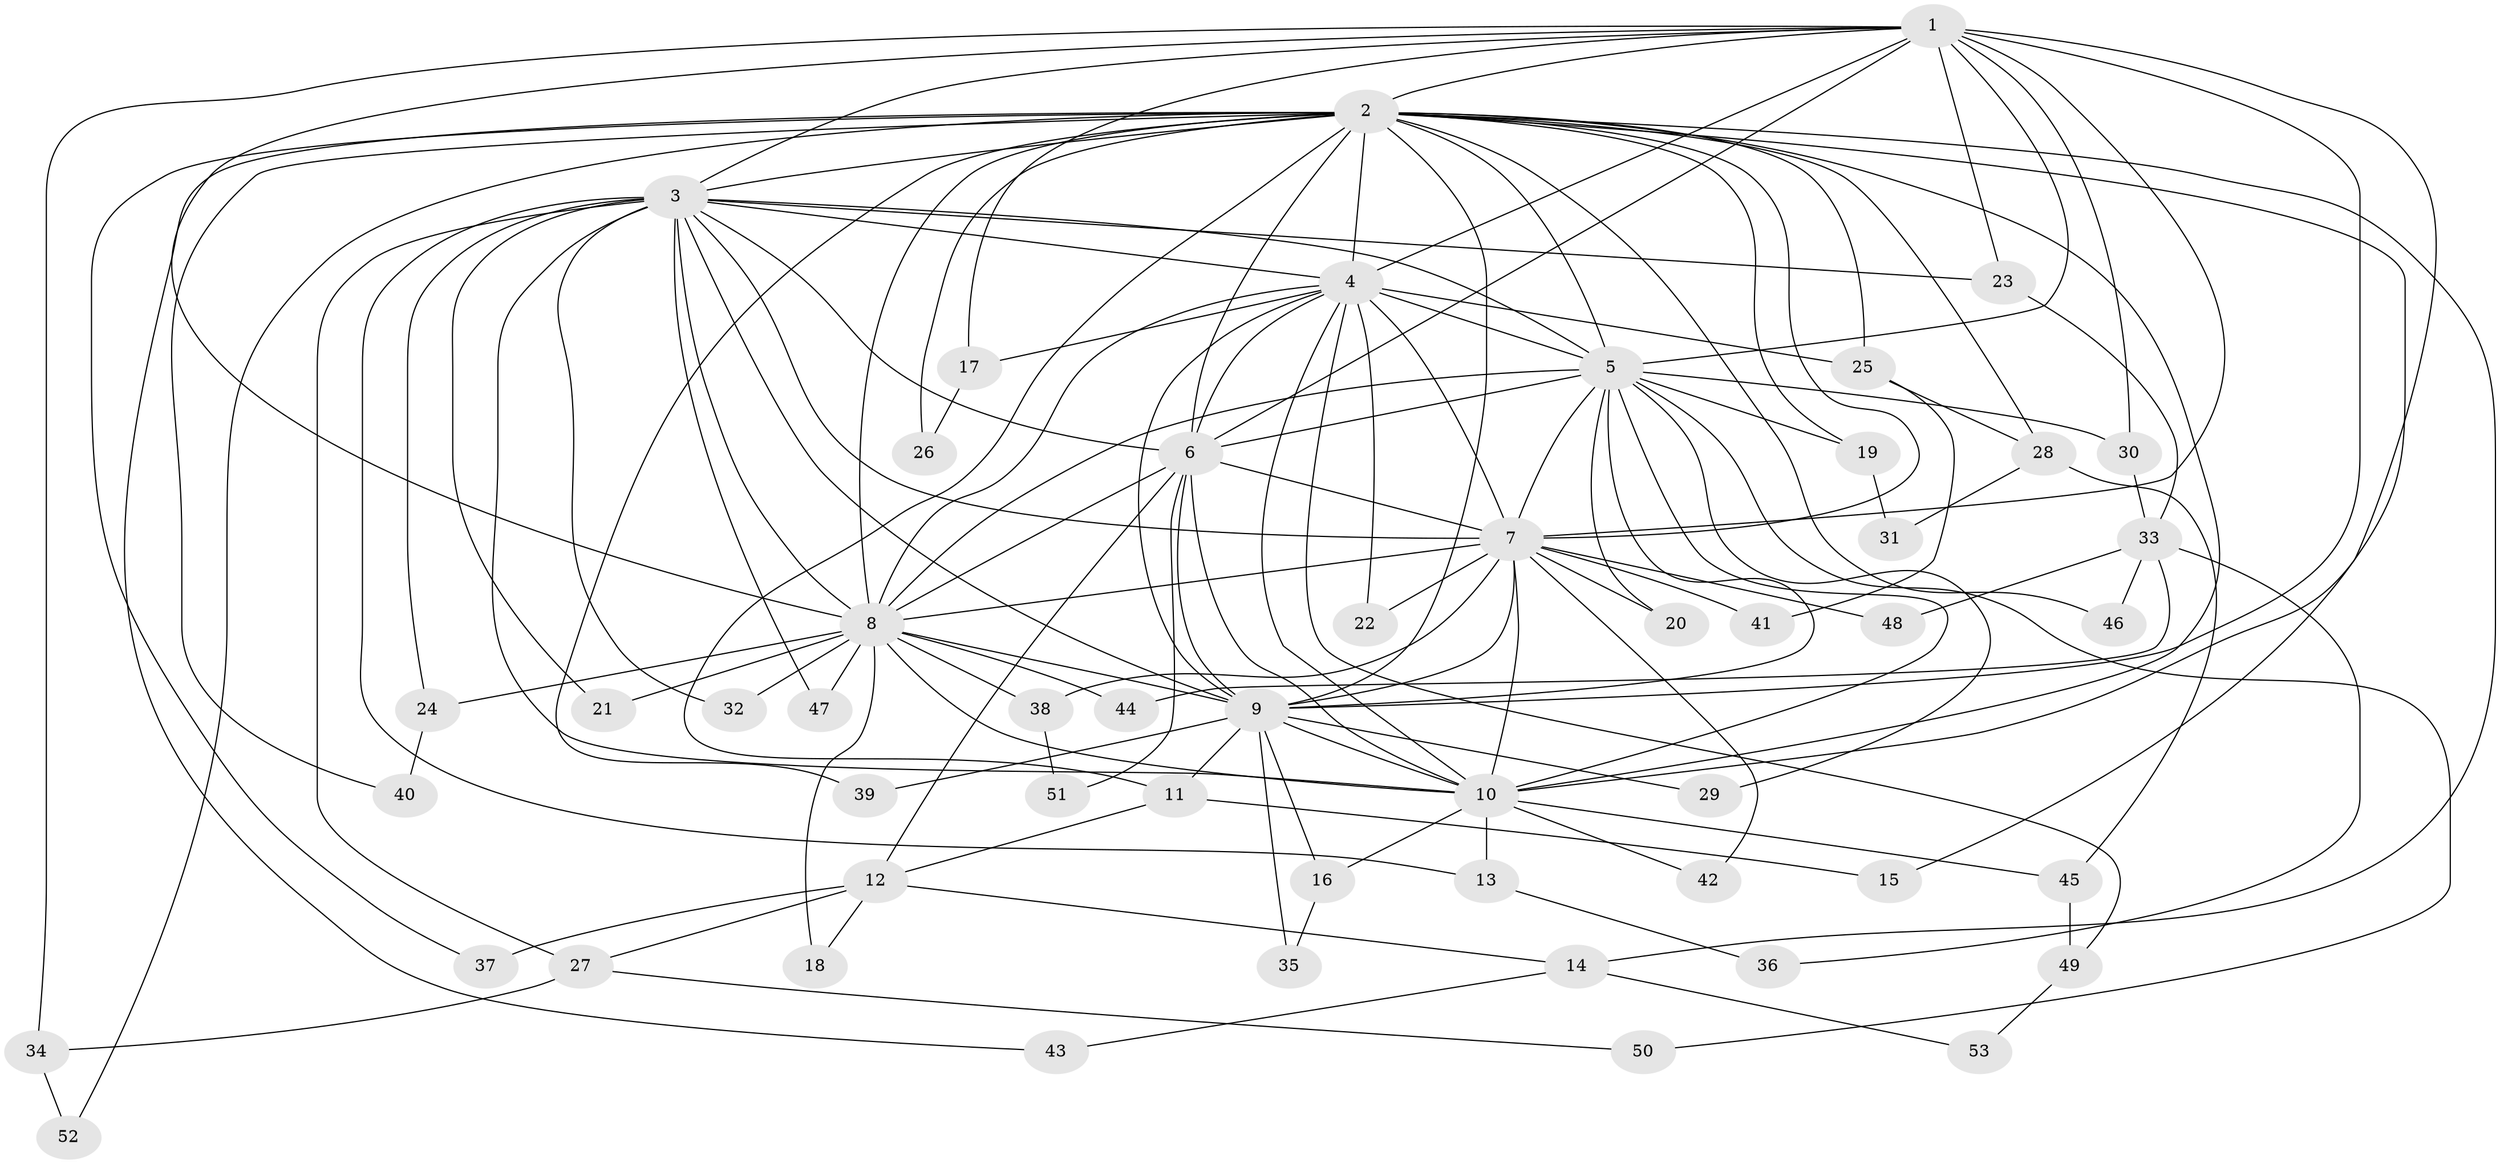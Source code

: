 // coarse degree distribution, {15: 0.05405405405405406, 10: 0.02702702702702703, 13: 0.02702702702702703, 11: 0.02702702702702703, 17: 0.02702702702702703, 3: 0.1891891891891892, 8: 0.02702702702702703, 2: 0.5405405405405406, 4: 0.05405405405405406, 6: 0.02702702702702703}
// Generated by graph-tools (version 1.1) at 2025/41/03/06/25 10:41:36]
// undirected, 53 vertices, 131 edges
graph export_dot {
graph [start="1"]
  node [color=gray90,style=filled];
  1;
  2;
  3;
  4;
  5;
  6;
  7;
  8;
  9;
  10;
  11;
  12;
  13;
  14;
  15;
  16;
  17;
  18;
  19;
  20;
  21;
  22;
  23;
  24;
  25;
  26;
  27;
  28;
  29;
  30;
  31;
  32;
  33;
  34;
  35;
  36;
  37;
  38;
  39;
  40;
  41;
  42;
  43;
  44;
  45;
  46;
  47;
  48;
  49;
  50;
  51;
  52;
  53;
  1 -- 2;
  1 -- 3;
  1 -- 4;
  1 -- 5;
  1 -- 6;
  1 -- 7;
  1 -- 8;
  1 -- 9;
  1 -- 10;
  1 -- 17;
  1 -- 23;
  1 -- 30;
  1 -- 34;
  2 -- 3;
  2 -- 4;
  2 -- 5;
  2 -- 6;
  2 -- 7;
  2 -- 8;
  2 -- 9;
  2 -- 10;
  2 -- 11;
  2 -- 14;
  2 -- 15;
  2 -- 19;
  2 -- 25;
  2 -- 26;
  2 -- 28;
  2 -- 37;
  2 -- 39;
  2 -- 40;
  2 -- 43;
  2 -- 46;
  2 -- 52;
  3 -- 4;
  3 -- 5;
  3 -- 6;
  3 -- 7;
  3 -- 8;
  3 -- 9;
  3 -- 10;
  3 -- 13;
  3 -- 21;
  3 -- 23;
  3 -- 24;
  3 -- 27;
  3 -- 32;
  3 -- 47;
  4 -- 5;
  4 -- 6;
  4 -- 7;
  4 -- 8;
  4 -- 9;
  4 -- 10;
  4 -- 17;
  4 -- 22;
  4 -- 25;
  4 -- 49;
  5 -- 6;
  5 -- 7;
  5 -- 8;
  5 -- 9;
  5 -- 10;
  5 -- 19;
  5 -- 20;
  5 -- 29;
  5 -- 30;
  5 -- 50;
  6 -- 7;
  6 -- 8;
  6 -- 9;
  6 -- 10;
  6 -- 12;
  6 -- 51;
  7 -- 8;
  7 -- 9;
  7 -- 10;
  7 -- 20;
  7 -- 22;
  7 -- 38;
  7 -- 41;
  7 -- 42;
  7 -- 48;
  8 -- 9;
  8 -- 10;
  8 -- 18;
  8 -- 21;
  8 -- 24;
  8 -- 32;
  8 -- 38;
  8 -- 44;
  8 -- 47;
  9 -- 10;
  9 -- 11;
  9 -- 16;
  9 -- 29;
  9 -- 35;
  9 -- 39;
  10 -- 13;
  10 -- 16;
  10 -- 42;
  10 -- 45;
  11 -- 12;
  11 -- 15;
  12 -- 14;
  12 -- 18;
  12 -- 27;
  12 -- 37;
  13 -- 36;
  14 -- 43;
  14 -- 53;
  16 -- 35;
  17 -- 26;
  19 -- 31;
  23 -- 33;
  24 -- 40;
  25 -- 28;
  25 -- 41;
  27 -- 34;
  27 -- 50;
  28 -- 31;
  28 -- 45;
  30 -- 33;
  33 -- 36;
  33 -- 44;
  33 -- 46;
  33 -- 48;
  34 -- 52;
  38 -- 51;
  45 -- 49;
  49 -- 53;
}
